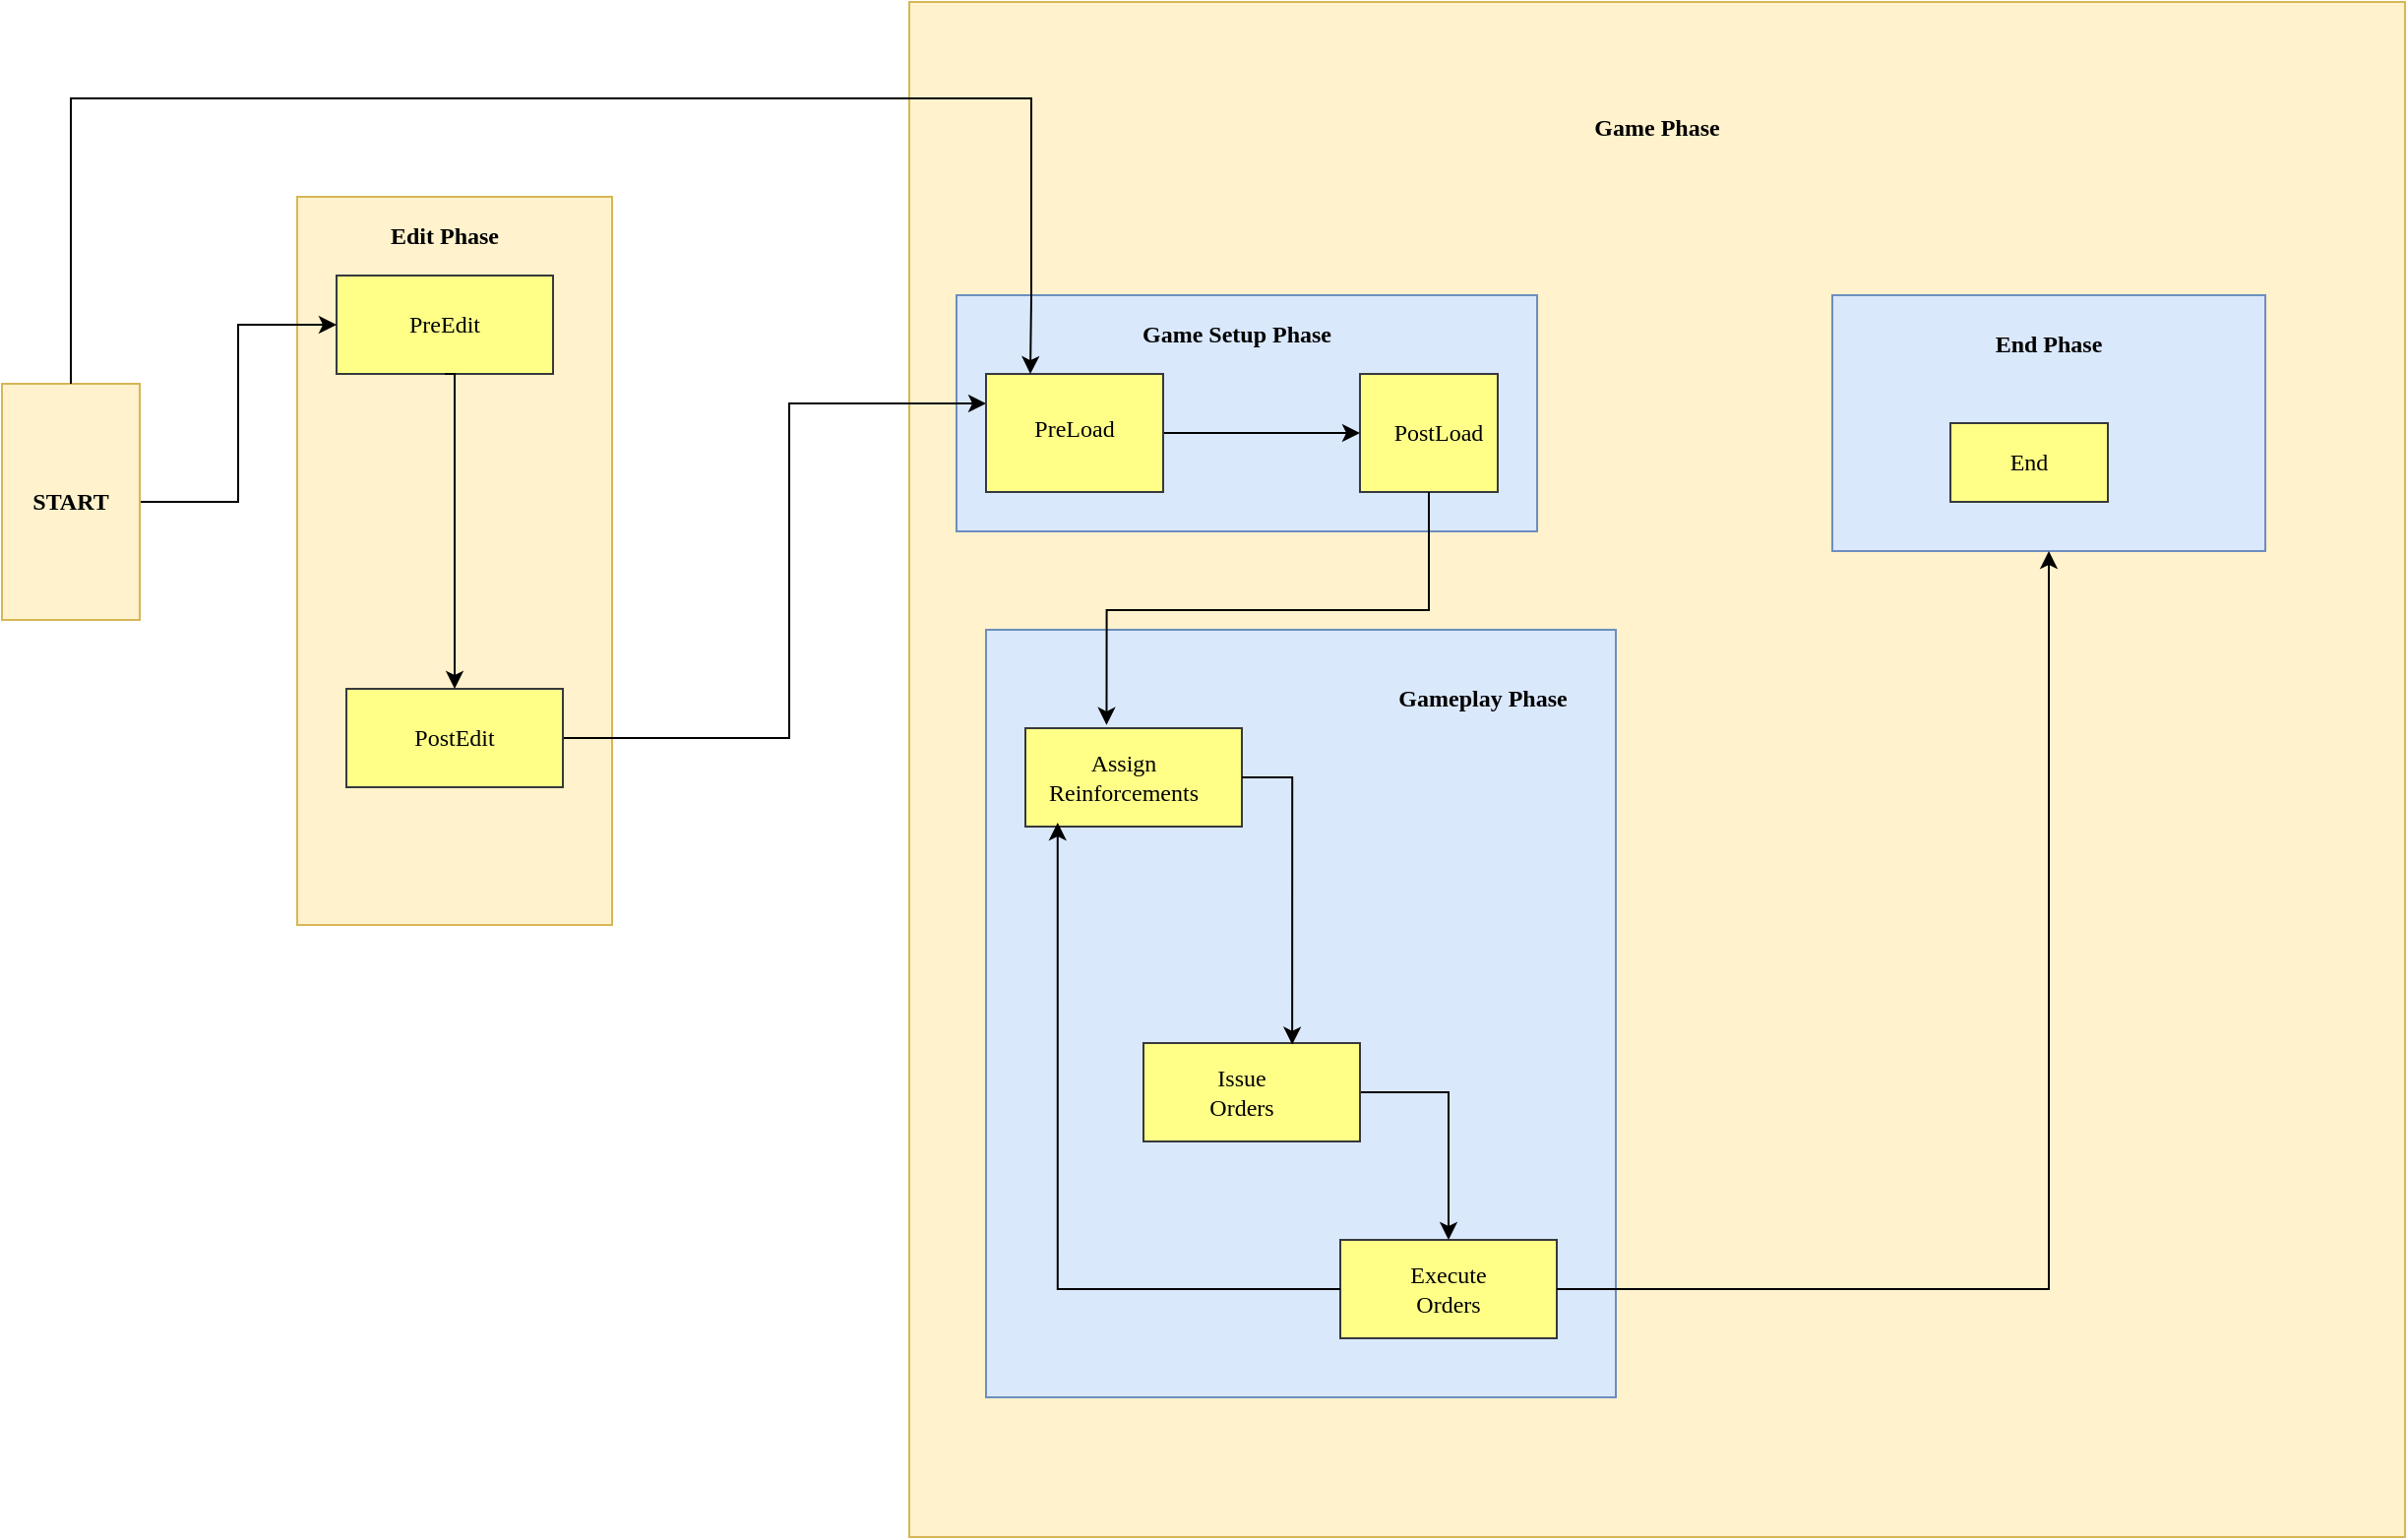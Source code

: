 <mxfile version="23.0.2" type="device">
  <diagram name="Page-1" id="vYcf25N4CKb9PXmXp7eg">
    <mxGraphModel dx="1050" dy="621" grid="1" gridSize="10" guides="1" tooltips="1" connect="1" arrows="1" fold="1" page="1" pageScale="1" pageWidth="2339" pageHeight="3300" math="0" shadow="0">
      <root>
        <mxCell id="0" />
        <mxCell id="1" parent="0" />
        <mxCell id="aH-Z5DzKjMp7ACJ8Fh6H-9" value="&lt;h6&gt;&lt;br&gt;&lt;/h6&gt;" style="html=1;whiteSpace=wrap;fillColor=#fff2cc;strokeColor=#d6b656;" parent="1" vertex="1">
          <mxGeometry x="661" y="121" width="760" height="780" as="geometry" />
        </mxCell>
        <mxCell id="aH-Z5DzKjMp7ACJ8Fh6H-19" value="" style="html=1;whiteSpace=wrap;fillColor=#dae8fc;strokeColor=#6c8ebf;" parent="1" vertex="1">
          <mxGeometry x="1130" y="270" width="220" height="130" as="geometry" />
        </mxCell>
        <mxCell id="aH-Z5DzKjMp7ACJ8Fh6H-13" value="" style="html=1;whiteSpace=wrap;fillColor=#dae8fc;strokeColor=#6c8ebf;" parent="1" vertex="1">
          <mxGeometry x="685" y="270" width="295" height="120" as="geometry" />
        </mxCell>
        <mxCell id="aH-Z5DzKjMp7ACJ8Fh6H-12" value="" style="html=1;whiteSpace=wrap;fillColor=#dae8fc;strokeColor=#6c8ebf;" parent="1" vertex="1">
          <mxGeometry x="700" y="440" width="320" height="390" as="geometry" />
        </mxCell>
        <mxCell id="aH-Z5DzKjMp7ACJ8Fh6H-5" value="&lt;h6&gt;&lt;br&gt;&lt;/h6&gt;" style="html=1;whiteSpace=wrap;fillColor=#fff2cc;strokeColor=#d6b656;" parent="1" vertex="1">
          <mxGeometry x="350" y="220" width="160" height="370" as="geometry" />
        </mxCell>
        <mxCell id="aH-Z5DzKjMp7ACJ8Fh6H-6" value="" style="html=1;whiteSpace=wrap;fillColor=#ffff88;strokeColor=#36393d;" parent="1" vertex="1">
          <mxGeometry x="370" y="260" width="110" height="50" as="geometry" />
        </mxCell>
        <mxCell id="aH-Z5DzKjMp7ACJ8Fh6H-51" style="edgeStyle=orthogonalEdgeStyle;rounded=0;orthogonalLoop=1;jettySize=auto;html=1;exitX=1;exitY=0.5;exitDx=0;exitDy=0;entryX=0;entryY=0.25;entryDx=0;entryDy=0;" parent="1" source="aH-Z5DzKjMp7ACJ8Fh6H-8" target="aH-Z5DzKjMp7ACJ8Fh6H-11" edge="1">
          <mxGeometry relative="1" as="geometry">
            <Array as="points">
              <mxPoint x="600" y="495" />
              <mxPoint x="600" y="325" />
            </Array>
          </mxGeometry>
        </mxCell>
        <mxCell id="aH-Z5DzKjMp7ACJ8Fh6H-8" value="" style="html=1;whiteSpace=wrap;fillColor=#ffff88;strokeColor=#36393d;" parent="1" vertex="1">
          <mxGeometry x="375" y="470" width="110" height="50" as="geometry" />
        </mxCell>
        <mxCell id="aH-Z5DzKjMp7ACJ8Fh6H-10" value="" style="html=1;whiteSpace=wrap;fillColor=#ffff88;strokeColor=#36393d;" parent="1" vertex="1">
          <mxGeometry x="890" y="310" width="70" height="60" as="geometry" />
        </mxCell>
        <mxCell id="DLY3xhGK-zQfa2fsxEeC-4" style="edgeStyle=orthogonalEdgeStyle;rounded=0;orthogonalLoop=1;jettySize=auto;html=1;exitX=1;exitY=0.5;exitDx=0;exitDy=0;entryX=0;entryY=0.5;entryDx=0;entryDy=0;" parent="1" source="aH-Z5DzKjMp7ACJ8Fh6H-11" target="aH-Z5DzKjMp7ACJ8Fh6H-10" edge="1">
          <mxGeometry relative="1" as="geometry" />
        </mxCell>
        <mxCell id="aH-Z5DzKjMp7ACJ8Fh6H-11" value="" style="html=1;whiteSpace=wrap;fillColor=#ffff88;strokeColor=#36393d;" parent="1" vertex="1">
          <mxGeometry x="700" y="310" width="90" height="60" as="geometry" />
        </mxCell>
        <mxCell id="aH-Z5DzKjMp7ACJ8Fh6H-14" value="" style="html=1;whiteSpace=wrap;fillColor=#ffff88;strokeColor=#36393d;" parent="1" vertex="1">
          <mxGeometry x="880" y="750" width="110" height="50" as="geometry" />
        </mxCell>
        <mxCell id="aH-Z5DzKjMp7ACJ8Fh6H-56" style="edgeStyle=orthogonalEdgeStyle;rounded=0;orthogonalLoop=1;jettySize=auto;html=1;exitX=1;exitY=0.5;exitDx=0;exitDy=0;entryX=0.5;entryY=0;entryDx=0;entryDy=0;" parent="1" source="aH-Z5DzKjMp7ACJ8Fh6H-15" target="aH-Z5DzKjMp7ACJ8Fh6H-14" edge="1">
          <mxGeometry relative="1" as="geometry" />
        </mxCell>
        <mxCell id="aH-Z5DzKjMp7ACJ8Fh6H-15" value="" style="html=1;whiteSpace=wrap;fillColor=#ffff88;strokeColor=#36393d;" parent="1" vertex="1">
          <mxGeometry x="780" y="650" width="110" height="50" as="geometry" />
        </mxCell>
        <mxCell id="aH-Z5DzKjMp7ACJ8Fh6H-16" value="" style="html=1;whiteSpace=wrap;fillColor=#ffff88;strokeColor=#36393d;" parent="1" vertex="1">
          <mxGeometry x="720" y="490" width="110" height="50" as="geometry" />
        </mxCell>
        <mxCell id="aH-Z5DzKjMp7ACJ8Fh6H-20" value="" style="html=1;whiteSpace=wrap;fillColor=#ffff88;strokeColor=#36393d;" parent="1" vertex="1">
          <mxGeometry x="1190" y="335" width="80" height="40" as="geometry" />
        </mxCell>
        <mxCell id="aH-Z5DzKjMp7ACJ8Fh6H-43" style="edgeStyle=orthogonalEdgeStyle;rounded=0;orthogonalLoop=1;jettySize=auto;html=1;exitX=1;exitY=0.5;exitDx=0;exitDy=0;entryX=0;entryY=0.5;entryDx=0;entryDy=0;" parent="1" source="aH-Z5DzKjMp7ACJ8Fh6H-21" target="aH-Z5DzKjMp7ACJ8Fh6H-6" edge="1">
          <mxGeometry relative="1" as="geometry" />
        </mxCell>
        <mxCell id="aH-Z5DzKjMp7ACJ8Fh6H-21" value="" style="html=1;whiteSpace=wrap;fillColor=#fff2cc;strokeColor=#d6b656;" parent="1" vertex="1">
          <mxGeometry x="200" y="315" width="70" height="120" as="geometry" />
        </mxCell>
        <mxCell id="aH-Z5DzKjMp7ACJ8Fh6H-50" style="edgeStyle=orthogonalEdgeStyle;rounded=0;orthogonalLoop=1;jettySize=auto;html=1;exitX=0.5;exitY=0;exitDx=0;exitDy=0;entryX=0.25;entryY=0;entryDx=0;entryDy=0;" parent="1" source="aH-Z5DzKjMp7ACJ8Fh6H-21" target="aH-Z5DzKjMp7ACJ8Fh6H-11" edge="1">
          <mxGeometry relative="1" as="geometry">
            <Array as="points">
              <mxPoint x="235" y="170" />
              <mxPoint x="723" y="170" />
              <mxPoint x="723" y="271" />
            </Array>
            <mxPoint x="720" y="315" as="targetPoint" />
          </mxGeometry>
        </mxCell>
        <mxCell id="aH-Z5DzKjMp7ACJ8Fh6H-23" value="&lt;font face=&quot;Times New Roman&quot;&gt;&lt;b&gt;START&lt;/b&gt;&lt;/font&gt;" style="text;align=center;html=1;verticalAlign=middle;whiteSpace=wrap;rounded=0;" parent="1" vertex="1">
          <mxGeometry x="205" y="330" width="60" height="90" as="geometry" />
        </mxCell>
        <mxCell id="aH-Z5DzKjMp7ACJ8Fh6H-24" value="&lt;font style=&quot;font-size: 12px;&quot; face=&quot;Times New Roman&quot;&gt;PreEdit&lt;/font&gt;" style="text;strokeColor=none;align=center;fillColor=none;html=1;verticalAlign=middle;whiteSpace=wrap;rounded=0;" parent="1" vertex="1">
          <mxGeometry x="395" y="270" width="60" height="30" as="geometry" />
        </mxCell>
        <mxCell id="aH-Z5DzKjMp7ACJ8Fh6H-25" value="&lt;font style=&quot;font-size: 12px;&quot; face=&quot;Times New Roman&quot;&gt;PostEdit&lt;/font&gt;" style="text;strokeColor=none;align=center;fillColor=none;html=1;verticalAlign=middle;whiteSpace=wrap;rounded=0;" parent="1" vertex="1">
          <mxGeometry x="400" y="480" width="60" height="30" as="geometry" />
        </mxCell>
        <mxCell id="aH-Z5DzKjMp7ACJ8Fh6H-26" value="&lt;font style=&quot;font-size: 12px;&quot; face=&quot;Times New Roman&quot;&gt;&lt;b&gt;Edit Phase&lt;/b&gt;&lt;/font&gt;" style="text;strokeColor=none;align=center;fillColor=none;html=1;verticalAlign=middle;whiteSpace=wrap;rounded=0;" parent="1" vertex="1">
          <mxGeometry x="395" y="225" width="60" height="30" as="geometry" />
        </mxCell>
        <mxCell id="aH-Z5DzKjMp7ACJ8Fh6H-27" value="&lt;font style=&quot;font-size: 12px;&quot; face=&quot;Times New Roman&quot;&gt;&lt;b&gt;Game Phase&lt;/b&gt;&lt;/font&gt;" style="text;strokeColor=none;align=center;fillColor=none;html=1;verticalAlign=middle;whiteSpace=wrap;rounded=0;" parent="1" vertex="1">
          <mxGeometry x="976" y="170" width="130" height="30" as="geometry" />
        </mxCell>
        <mxCell id="aH-Z5DzKjMp7ACJ8Fh6H-28" value="&lt;font style=&quot;font-size: 12px;&quot; face=&quot;Times New Roman&quot;&gt;&lt;b&gt;Game Setup Phase&lt;/b&gt;&lt;/font&gt;" style="text;strokeColor=none;align=center;fillColor=none;html=1;verticalAlign=middle;whiteSpace=wrap;rounded=0;" parent="1" vertex="1">
          <mxGeometry x="770" y="275" width="115" height="30" as="geometry" />
        </mxCell>
        <mxCell id="aH-Z5DzKjMp7ACJ8Fh6H-29" value="&lt;font style=&quot;font-size: 12px;&quot; face=&quot;Times New Roman&quot;&gt;PreLoad&lt;/font&gt;" style="text;strokeColor=none;align=center;fillColor=none;html=1;verticalAlign=middle;whiteSpace=wrap;rounded=0;" parent="1" vertex="1">
          <mxGeometry x="715" y="325" width="60" height="25" as="geometry" />
        </mxCell>
        <mxCell id="aH-Z5DzKjMp7ACJ8Fh6H-30" value="&lt;font style=&quot;font-size: 12px;&quot; face=&quot;Times New Roman&quot;&gt;PostLoad&lt;/font&gt;" style="text;strokeColor=none;align=center;fillColor=none;html=1;verticalAlign=middle;whiteSpace=wrap;rounded=0;" parent="1" vertex="1">
          <mxGeometry x="900" y="325" width="60" height="30" as="geometry" />
        </mxCell>
        <mxCell id="aH-Z5DzKjMp7ACJ8Fh6H-31" value="&lt;font style=&quot;font-size: 12px;&quot; face=&quot;Times New Roman&quot;&gt;&lt;b&gt;Gameplay Phase&lt;/b&gt;&lt;/font&gt;" style="text;strokeColor=none;align=center;fillColor=none;html=1;verticalAlign=middle;whiteSpace=wrap;rounded=0;" parent="1" vertex="1">
          <mxGeometry x="905" y="460" width="95" height="30" as="geometry" />
        </mxCell>
        <mxCell id="aH-Z5DzKjMp7ACJ8Fh6H-32" value="&lt;font style=&quot;font-size: 12px;&quot; face=&quot;Times New Roman&quot;&gt;Assign Reinforcements&lt;/font&gt;" style="text;strokeColor=none;align=center;fillColor=none;html=1;verticalAlign=middle;whiteSpace=wrap;rounded=0;" parent="1" vertex="1">
          <mxGeometry x="740" y="500" width="60" height="30" as="geometry" />
        </mxCell>
        <mxCell id="aH-Z5DzKjMp7ACJ8Fh6H-33" value="&lt;font style=&quot;font-size: 12px;&quot; face=&quot;Times New Roman&quot;&gt;Execute Orders&lt;/font&gt;" style="text;strokeColor=none;align=center;fillColor=none;html=1;verticalAlign=middle;whiteSpace=wrap;rounded=0;" parent="1" vertex="1">
          <mxGeometry x="905" y="760" width="60" height="30" as="geometry" />
        </mxCell>
        <mxCell id="aH-Z5DzKjMp7ACJ8Fh6H-34" value="&lt;font style=&quot;font-size: 12px;&quot; face=&quot;Times New Roman&quot;&gt;Issue Orders&lt;/font&gt;" style="text;strokeColor=none;align=center;fillColor=none;html=1;verticalAlign=middle;whiteSpace=wrap;rounded=0;" parent="1" vertex="1">
          <mxGeometry x="800" y="660" width="60" height="30" as="geometry" />
        </mxCell>
        <mxCell id="aH-Z5DzKjMp7ACJ8Fh6H-35" value="&lt;span style=&quot;font-family: &amp;quot;Times New Roman&amp;quot;;&quot;&gt;&lt;b&gt;End Phase&lt;/b&gt;&lt;/span&gt;" style="text;strokeColor=none;align=center;fillColor=none;html=1;verticalAlign=middle;whiteSpace=wrap;rounded=0;" parent="1" vertex="1">
          <mxGeometry x="1210" y="280" width="60" height="30" as="geometry" />
        </mxCell>
        <mxCell id="aH-Z5DzKjMp7ACJ8Fh6H-37" value="&lt;span style=&quot;font-family: &amp;quot;Times New Roman&amp;quot;;&quot;&gt;End&lt;/span&gt;" style="text;align=center;html=1;verticalAlign=middle;whiteSpace=wrap;rounded=0;" parent="1" vertex="1">
          <mxGeometry x="1200" y="340" width="60" height="30" as="geometry" />
        </mxCell>
        <mxCell id="aH-Z5DzKjMp7ACJ8Fh6H-47" style="edgeStyle=orthogonalEdgeStyle;rounded=0;orthogonalLoop=1;jettySize=auto;html=1;exitX=0.5;exitY=1;exitDx=0;exitDy=0;entryX=0.5;entryY=0;entryDx=0;entryDy=0;" parent="1" source="aH-Z5DzKjMp7ACJ8Fh6H-6" target="aH-Z5DzKjMp7ACJ8Fh6H-8" edge="1">
          <mxGeometry relative="1" as="geometry">
            <Array as="points">
              <mxPoint x="430" y="310" />
            </Array>
          </mxGeometry>
        </mxCell>
        <mxCell id="aH-Z5DzKjMp7ACJ8Fh6H-53" style="edgeStyle=orthogonalEdgeStyle;rounded=0;orthogonalLoop=1;jettySize=auto;html=1;exitX=0.5;exitY=1;exitDx=0;exitDy=0;entryX=0.375;entryY=-0.032;entryDx=0;entryDy=0;entryPerimeter=0;" parent="1" source="aH-Z5DzKjMp7ACJ8Fh6H-10" target="aH-Z5DzKjMp7ACJ8Fh6H-16" edge="1">
          <mxGeometry relative="1" as="geometry" />
        </mxCell>
        <mxCell id="aH-Z5DzKjMp7ACJ8Fh6H-54" style="edgeStyle=orthogonalEdgeStyle;rounded=0;orthogonalLoop=1;jettySize=auto;html=1;exitX=1;exitY=0.5;exitDx=0;exitDy=0;entryX=0.687;entryY=0.016;entryDx=0;entryDy=0;entryPerimeter=0;" parent="1" source="aH-Z5DzKjMp7ACJ8Fh6H-16" target="aH-Z5DzKjMp7ACJ8Fh6H-15" edge="1">
          <mxGeometry relative="1" as="geometry" />
        </mxCell>
        <mxCell id="aH-Z5DzKjMp7ACJ8Fh6H-57" style="edgeStyle=orthogonalEdgeStyle;rounded=0;orthogonalLoop=1;jettySize=auto;html=1;exitX=0;exitY=0.5;exitDx=0;exitDy=0;entryX=0.149;entryY=0.96;entryDx=0;entryDy=0;entryPerimeter=0;" parent="1" source="aH-Z5DzKjMp7ACJ8Fh6H-14" target="aH-Z5DzKjMp7ACJ8Fh6H-16" edge="1">
          <mxGeometry relative="1" as="geometry" />
        </mxCell>
        <mxCell id="aH-Z5DzKjMp7ACJ8Fh6H-63" style="edgeStyle=orthogonalEdgeStyle;rounded=0;orthogonalLoop=1;jettySize=auto;html=1;exitX=0.5;exitY=1;exitDx=0;exitDy=0;entryX=1;entryY=0.5;entryDx=0;entryDy=0;startArrow=classic;startFill=1;endArrow=none;endFill=0;" parent="1" source="aH-Z5DzKjMp7ACJ8Fh6H-19" target="aH-Z5DzKjMp7ACJ8Fh6H-14" edge="1">
          <mxGeometry relative="1" as="geometry" />
        </mxCell>
      </root>
    </mxGraphModel>
  </diagram>
</mxfile>
